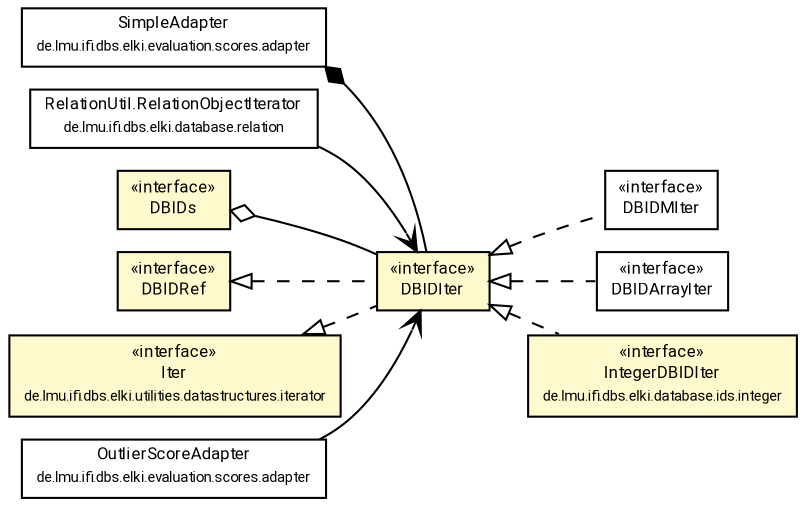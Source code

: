 #!/usr/local/bin/dot
#
# Class diagram 
# Generated by UMLGraph version R5_7_2-60-g0e99a6 (http://www.spinellis.gr/umlgraph/)
#

digraph G {
	graph [fontnames="svg"]
	edge [fontname="Roboto",fontsize=7,labelfontname="Roboto",labelfontsize=7,color="black"];
	node [fontname="Roboto",fontcolor="black",fontsize=8,shape=plaintext,margin=0,width=0,height=0];
	nodesep=0.15;
	ranksep=0.25;
	rankdir=LR;
	// de.lmu.ifi.dbs.elki.evaluation.scores.adapter.SimpleAdapter
	c3005840 [label=<<table title="de.lmu.ifi.dbs.elki.evaluation.scores.adapter.SimpleAdapter" border="0" cellborder="1" cellspacing="0" cellpadding="2" href="../../evaluation/scores/adapter/SimpleAdapter.html" target="_parent">
		<tr><td><table border="0" cellspacing="0" cellpadding="1">
		<tr><td align="center" balign="center"> <font face="Roboto">SimpleAdapter</font> </td></tr>
		<tr><td align="center" balign="center"> <font face="Roboto" point-size="7.0">de.lmu.ifi.dbs.elki.evaluation.scores.adapter</font> </td></tr>
		</table></td></tr>
		</table>>, URL="../../evaluation/scores/adapter/SimpleAdapter.html"];
	// de.lmu.ifi.dbs.elki.database.relation.RelationUtil.RelationObjectIterator<O>
	c3005910 [label=<<table title="de.lmu.ifi.dbs.elki.database.relation.RelationUtil.RelationObjectIterator" border="0" cellborder="1" cellspacing="0" cellpadding="2" href="../relation/RelationUtil.RelationObjectIterator.html" target="_parent">
		<tr><td><table border="0" cellspacing="0" cellpadding="1">
		<tr><td align="center" balign="center"> <font face="Roboto">RelationUtil.RelationObjectIterator</font> </td></tr>
		<tr><td align="center" balign="center"> <font face="Roboto" point-size="7.0">de.lmu.ifi.dbs.elki.database.relation</font> </td></tr>
		</table></td></tr>
		</table>>, URL="../relation/RelationUtil.RelationObjectIterator.html"];
	// de.lmu.ifi.dbs.elki.database.ids.DBIDs
	c3006061 [label=<<table title="de.lmu.ifi.dbs.elki.database.ids.DBIDs" border="0" cellborder="1" cellspacing="0" cellpadding="2" bgcolor="LemonChiffon" href="DBIDs.html" target="_parent">
		<tr><td><table border="0" cellspacing="0" cellpadding="1">
		<tr><td align="center" balign="center"> &#171;interface&#187; </td></tr>
		<tr><td align="center" balign="center"> <font face="Roboto">DBIDs</font> </td></tr>
		</table></td></tr>
		</table>>, URL="DBIDs.html"];
	// de.lmu.ifi.dbs.elki.database.ids.DBIDMIter
	c3006064 [label=<<table title="de.lmu.ifi.dbs.elki.database.ids.DBIDMIter" border="0" cellborder="1" cellspacing="0" cellpadding="2" href="DBIDMIter.html" target="_parent">
		<tr><td><table border="0" cellspacing="0" cellpadding="1">
		<tr><td align="center" balign="center"> &#171;interface&#187; </td></tr>
		<tr><td align="center" balign="center"> <font face="Roboto">DBIDMIter</font> </td></tr>
		</table></td></tr>
		</table>>, URL="DBIDMIter.html"];
	// de.lmu.ifi.dbs.elki.database.ids.DBIDIter
	c3006066 [label=<<table title="de.lmu.ifi.dbs.elki.database.ids.DBIDIter" border="0" cellborder="1" cellspacing="0" cellpadding="2" bgcolor="lemonChiffon" href="DBIDIter.html" target="_parent">
		<tr><td><table border="0" cellspacing="0" cellpadding="1">
		<tr><td align="center" balign="center"> &#171;interface&#187; </td></tr>
		<tr><td align="center" balign="center"> <font face="Roboto">DBIDIter</font> </td></tr>
		</table></td></tr>
		</table>>, URL="DBIDIter.html"];
	// de.lmu.ifi.dbs.elki.database.ids.DBIDArrayIter
	c3006079 [label=<<table title="de.lmu.ifi.dbs.elki.database.ids.DBIDArrayIter" border="0" cellborder="1" cellspacing="0" cellpadding="2" href="DBIDArrayIter.html" target="_parent">
		<tr><td><table border="0" cellspacing="0" cellpadding="1">
		<tr><td align="center" balign="center"> &#171;interface&#187; </td></tr>
		<tr><td align="center" balign="center"> <font face="Roboto">DBIDArrayIter</font> </td></tr>
		</table></td></tr>
		</table>>, URL="DBIDArrayIter.html"];
	// de.lmu.ifi.dbs.elki.database.ids.DBIDRef
	c3006083 [label=<<table title="de.lmu.ifi.dbs.elki.database.ids.DBIDRef" border="0" cellborder="1" cellspacing="0" cellpadding="2" bgcolor="LemonChiffon" href="DBIDRef.html" target="_parent">
		<tr><td><table border="0" cellspacing="0" cellpadding="1">
		<tr><td align="center" balign="center"> &#171;interface&#187; </td></tr>
		<tr><td align="center" balign="center"> <font face="Roboto">DBIDRef</font> </td></tr>
		</table></td></tr>
		</table>>, URL="DBIDRef.html"];
	// de.lmu.ifi.dbs.elki.database.ids.integer.IntegerDBIDIter
	c3006145 [label=<<table title="de.lmu.ifi.dbs.elki.database.ids.integer.IntegerDBIDIter" border="0" cellborder="1" cellspacing="0" cellpadding="2" bgcolor="LemonChiffon" href="integer/IntegerDBIDIter.html" target="_parent">
		<tr><td><table border="0" cellspacing="0" cellpadding="1">
		<tr><td align="center" balign="center"> &#171;interface&#187; </td></tr>
		<tr><td align="center" balign="center"> <font face="Roboto">IntegerDBIDIter</font> </td></tr>
		<tr><td align="center" balign="center"> <font face="Roboto" point-size="7.0">de.lmu.ifi.dbs.elki.database.ids.integer</font> </td></tr>
		</table></td></tr>
		</table>>, URL="integer/IntegerDBIDIter.html"];
	// de.lmu.ifi.dbs.elki.utilities.datastructures.iterator.Iter
	c3006821 [label=<<table title="de.lmu.ifi.dbs.elki.utilities.datastructures.iterator.Iter" border="0" cellborder="1" cellspacing="0" cellpadding="2" bgcolor="LemonChiffon" href="../../utilities/datastructures/iterator/Iter.html" target="_parent">
		<tr><td><table border="0" cellspacing="0" cellpadding="1">
		<tr><td align="center" balign="center"> &#171;interface&#187; </td></tr>
		<tr><td align="center" balign="center"> <font face="Roboto">Iter</font> </td></tr>
		<tr><td align="center" balign="center"> <font face="Roboto" point-size="7.0">de.lmu.ifi.dbs.elki.utilities.datastructures.iterator</font> </td></tr>
		</table></td></tr>
		</table>>, URL="../../utilities/datastructures/iterator/Iter.html"];
	// de.lmu.ifi.dbs.elki.evaluation.scores.adapter.OutlierScoreAdapter
	c3007688 [label=<<table title="de.lmu.ifi.dbs.elki.evaluation.scores.adapter.OutlierScoreAdapter" border="0" cellborder="1" cellspacing="0" cellpadding="2" href="../../evaluation/scores/adapter/OutlierScoreAdapter.html" target="_parent">
		<tr><td><table border="0" cellspacing="0" cellpadding="1">
		<tr><td align="center" balign="center"> <font face="Roboto">OutlierScoreAdapter</font> </td></tr>
		<tr><td align="center" balign="center"> <font face="Roboto" point-size="7.0">de.lmu.ifi.dbs.elki.evaluation.scores.adapter</font> </td></tr>
		</table></td></tr>
		</table>>, URL="../../evaluation/scores/adapter/OutlierScoreAdapter.html"];
	// de.lmu.ifi.dbs.elki.evaluation.scores.adapter.SimpleAdapter composed de.lmu.ifi.dbs.elki.database.ids.DBIDIter
	c3005840 -> c3006066 [arrowhead=none,arrowtail=diamond,dir=back,weight=6];
	// de.lmu.ifi.dbs.elki.database.ids.DBIDs has de.lmu.ifi.dbs.elki.database.ids.DBIDIter
	c3006061 -> c3006066 [arrowhead=none,arrowtail=ediamond,dir=back,weight=4];
	// de.lmu.ifi.dbs.elki.database.ids.DBIDMIter implements de.lmu.ifi.dbs.elki.database.ids.DBIDIter
	c3006066 -> c3006064 [arrowtail=empty,style=dashed,dir=back,weight=9];
	// de.lmu.ifi.dbs.elki.database.ids.DBIDIter implements de.lmu.ifi.dbs.elki.database.ids.DBIDRef
	c3006083 -> c3006066 [arrowtail=empty,style=dashed,dir=back,weight=9];
	// de.lmu.ifi.dbs.elki.database.ids.DBIDIter implements de.lmu.ifi.dbs.elki.utilities.datastructures.iterator.Iter
	c3006821 -> c3006066 [arrowtail=empty,style=dashed,dir=back,weight=9];
	// de.lmu.ifi.dbs.elki.database.ids.DBIDArrayIter implements de.lmu.ifi.dbs.elki.database.ids.DBIDIter
	c3006066 -> c3006079 [arrowtail=empty,style=dashed,dir=back,weight=9];
	// de.lmu.ifi.dbs.elki.database.ids.integer.IntegerDBIDIter implements de.lmu.ifi.dbs.elki.database.ids.DBIDIter
	c3006066 -> c3006145 [arrowtail=empty,style=dashed,dir=back,weight=9];
	// de.lmu.ifi.dbs.elki.database.relation.RelationUtil.RelationObjectIterator<O> navassoc de.lmu.ifi.dbs.elki.database.ids.DBIDIter
	c3005910 -> c3006066 [arrowhead=open,weight=1];
	// de.lmu.ifi.dbs.elki.evaluation.scores.adapter.OutlierScoreAdapter navassoc de.lmu.ifi.dbs.elki.database.ids.DBIDIter
	c3007688 -> c3006066 [arrowhead=open,weight=1];
}

